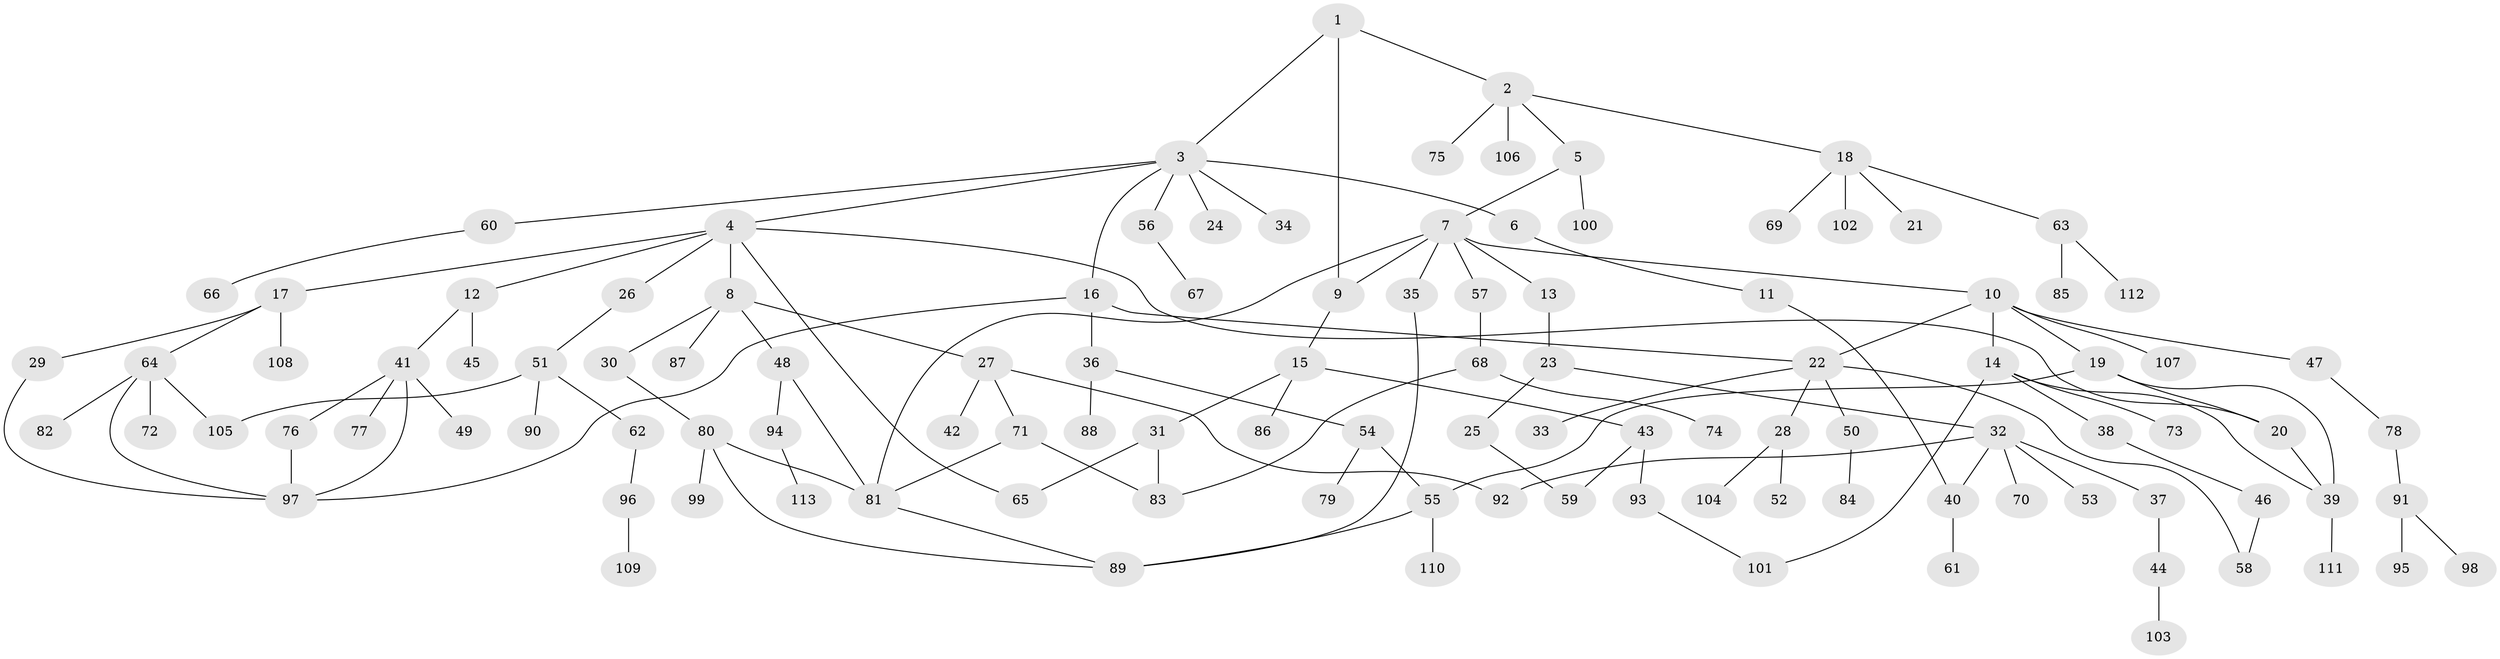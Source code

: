 // coarse degree distribution, {4: 0.08, 10: 0.013333333333333334, 7: 0.02666666666666667, 2: 0.26666666666666666, 9: 0.013333333333333334, 5: 0.09333333333333334, 3: 0.14666666666666667, 1: 0.36}
// Generated by graph-tools (version 1.1) at 2025/41/03/06/25 10:41:28]
// undirected, 113 vertices, 137 edges
graph export_dot {
graph [start="1"]
  node [color=gray90,style=filled];
  1;
  2;
  3;
  4;
  5;
  6;
  7;
  8;
  9;
  10;
  11;
  12;
  13;
  14;
  15;
  16;
  17;
  18;
  19;
  20;
  21;
  22;
  23;
  24;
  25;
  26;
  27;
  28;
  29;
  30;
  31;
  32;
  33;
  34;
  35;
  36;
  37;
  38;
  39;
  40;
  41;
  42;
  43;
  44;
  45;
  46;
  47;
  48;
  49;
  50;
  51;
  52;
  53;
  54;
  55;
  56;
  57;
  58;
  59;
  60;
  61;
  62;
  63;
  64;
  65;
  66;
  67;
  68;
  69;
  70;
  71;
  72;
  73;
  74;
  75;
  76;
  77;
  78;
  79;
  80;
  81;
  82;
  83;
  84;
  85;
  86;
  87;
  88;
  89;
  90;
  91;
  92;
  93;
  94;
  95;
  96;
  97;
  98;
  99;
  100;
  101;
  102;
  103;
  104;
  105;
  106;
  107;
  108;
  109;
  110;
  111;
  112;
  113;
  1 -- 2;
  1 -- 3;
  1 -- 9;
  2 -- 5;
  2 -- 18;
  2 -- 75;
  2 -- 106;
  3 -- 4;
  3 -- 6;
  3 -- 16;
  3 -- 24;
  3 -- 34;
  3 -- 56;
  3 -- 60;
  4 -- 8;
  4 -- 12;
  4 -- 17;
  4 -- 26;
  4 -- 65;
  4 -- 20;
  5 -- 7;
  5 -- 100;
  6 -- 11;
  7 -- 9;
  7 -- 10;
  7 -- 13;
  7 -- 35;
  7 -- 57;
  7 -- 81;
  8 -- 27;
  8 -- 30;
  8 -- 48;
  8 -- 87;
  9 -- 15;
  10 -- 14;
  10 -- 19;
  10 -- 22;
  10 -- 47;
  10 -- 107;
  11 -- 40;
  12 -- 41;
  12 -- 45;
  13 -- 23;
  14 -- 38;
  14 -- 73;
  14 -- 39;
  14 -- 101;
  15 -- 31;
  15 -- 43;
  15 -- 86;
  16 -- 36;
  16 -- 97;
  16 -- 22;
  17 -- 29;
  17 -- 64;
  17 -- 108;
  18 -- 21;
  18 -- 63;
  18 -- 69;
  18 -- 102;
  19 -- 20;
  19 -- 39;
  19 -- 55;
  20 -- 39;
  22 -- 28;
  22 -- 33;
  22 -- 50;
  22 -- 58;
  23 -- 25;
  23 -- 32;
  25 -- 59;
  26 -- 51;
  27 -- 42;
  27 -- 71;
  27 -- 92;
  28 -- 52;
  28 -- 104;
  29 -- 97;
  30 -- 80;
  31 -- 65;
  31 -- 83;
  32 -- 37;
  32 -- 53;
  32 -- 70;
  32 -- 92;
  32 -- 40;
  35 -- 89;
  36 -- 54;
  36 -- 88;
  37 -- 44;
  38 -- 46;
  39 -- 111;
  40 -- 61;
  41 -- 49;
  41 -- 76;
  41 -- 77;
  41 -- 97;
  43 -- 93;
  43 -- 59;
  44 -- 103;
  46 -- 58;
  47 -- 78;
  48 -- 94;
  48 -- 81;
  50 -- 84;
  51 -- 62;
  51 -- 90;
  51 -- 105;
  54 -- 55;
  54 -- 79;
  55 -- 110;
  55 -- 89;
  56 -- 67;
  57 -- 68;
  60 -- 66;
  62 -- 96;
  63 -- 85;
  63 -- 112;
  64 -- 72;
  64 -- 82;
  64 -- 105;
  64 -- 97;
  68 -- 74;
  68 -- 83;
  71 -- 83;
  71 -- 81;
  76 -- 97;
  78 -- 91;
  80 -- 81;
  80 -- 99;
  80 -- 89;
  81 -- 89;
  91 -- 95;
  91 -- 98;
  93 -- 101;
  94 -- 113;
  96 -- 109;
}
